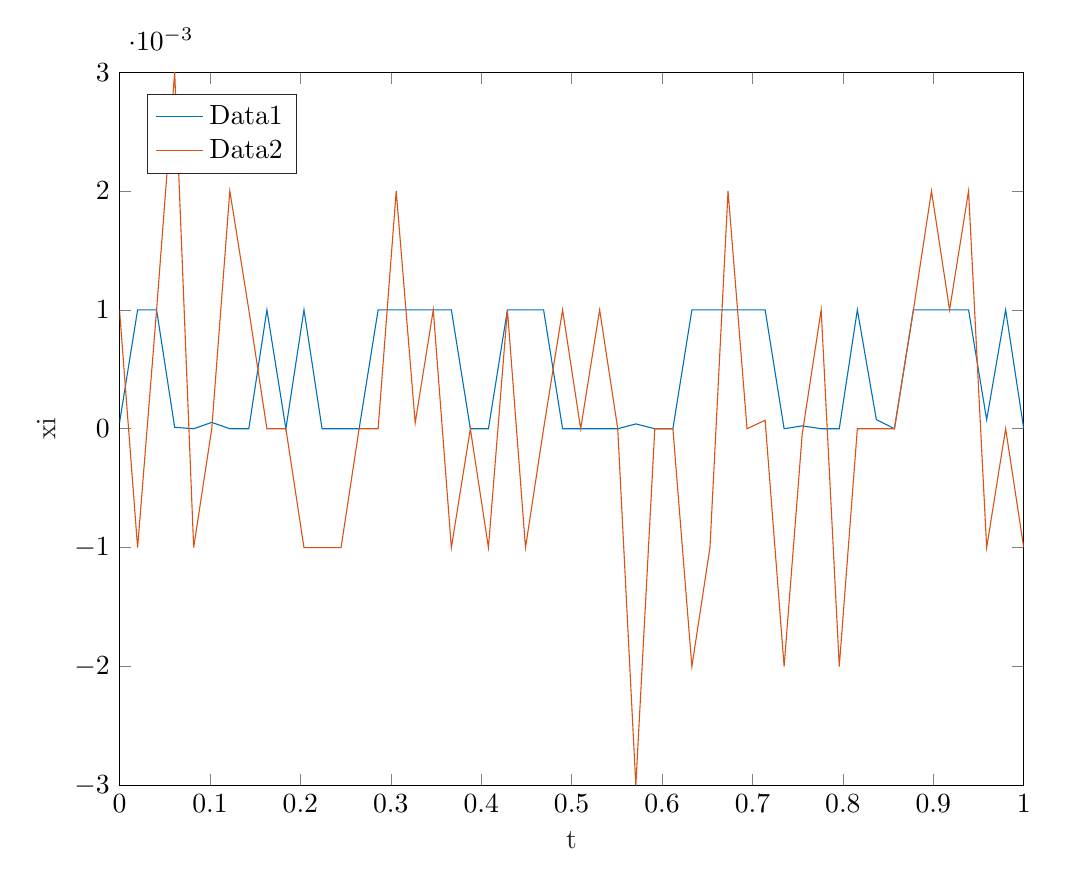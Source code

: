 % This file was created by matlab2tikz.
%
%The latest updates can be retrieved from
%  http://www.mathworks.com/matlabcentral/fileexchange/22022-matlab2tikz-matlab2tikz
%where you can also make suggestions and rate matlab2tikz.
%
\definecolor{mycolor1}{rgb}{0.0,0.447,0.741}%
\definecolor{mycolor2}{rgb}{0.85,0.325,0.098}%
%
\begin{tikzpicture}

\begin{axis}[%
width=4.521in,
height=3.566in,
at={(0.758in,0.481in)},
scale only axis,
xmin=0,
xmax=1,
xlabel style={font=\color{white!15!black}},
xlabel={t},
ymin=-0.003,
ymax=0.003,
ylabel style={font=\color{white!15!black}},
ylabel={xi},
axis background/.style={fill=white},
legend style={at={(0.03,0.97)}, anchor=north west, legend cell align=left, align=left, draw=white!15!black}
]
\addplot [color=mycolor1]
  table[row sep=crcr]{%
0	4.963e-05\\
0.02	0.001\\
0.041	0.001\\
0.061	1.203e-05\\
0.082	0.0\\
0.102	5.343e-05\\
0.122	0.0\\
0.143	0.0\\
0.163	0.001\\
0.184	0.0\\
0.204	0.001\\
0.224	0.0\\
0.245	0.0\\
0.265	0.0\\
0.286	0.001\\
0.306	0.001\\
0.327	0.001\\
0.347	0.001\\
0.367	0.001\\
0.388	0.0\\
0.408	0.0\\
0.429	0.001\\
0.449	0.001\\
0.469	0.001\\
0.49	0.0\\
0.51	0.0\\
0.531	0.0\\
0.551	0.0\\
0.571	4.064e-05\\
0.592	0.0\\
0.612	0.0\\
0.633	0.001\\
0.653	0.001\\
0.673	0.001\\
0.694	0.001\\
0.714	0.001\\
0.735	0.0\\
0.755	2.413e-05\\
0.776	0.0\\
0.796	0.0\\
0.816	0.001\\
0.837	7.714e-05\\
0.857	0.0\\
0.878	0.001\\
0.898	0.001\\
0.918	0.001\\
0.939	0.001\\
0.959	7.585e-05\\
0.98	0.001\\
1	0.0\\
};
\addlegendentry{Data1}

\addplot [color=mycolor2]
  table[row sep=crcr]{%
0	0.001\\
0.02	-0.001\\
0.041	0.001\\
0.061	0.003\\
0.082	-0.001\\
0.102	-0.0\\
0.122	0.002\\
0.143	0.001\\
0.163	0.0\\
0.184	-0.0\\
0.204	-0.001\\
0.224	-0.001\\
0.245	-0.001\\
0.265	0.0\\
0.286	0.0\\
0.306	0.002\\
0.327	4.864e-05\\
0.347	0.001\\
0.367	-0.001\\
0.388	0.0\\
0.408	-0.001\\
0.429	0.001\\
0.449	-0.001\\
0.469	0.0\\
0.49	0.001\\
0.51	0.0\\
0.531	0.001\\
0.551	-0.0\\
0.571	-0.003\\
0.592	-0.0\\
0.612	0.0\\
0.633	-0.002\\
0.653	-0.001\\
0.673	0.002\\
0.694	-0.0\\
0.714	7.144e-05\\
0.735	-0.002\\
0.755	-4.704e-05\\
0.776	0.001\\
0.796	-0.002\\
0.816	-0.0\\
0.837	-0.0\\
0.857	0.0\\
0.878	0.001\\
0.898	0.002\\
0.918	0.001\\
0.939	0.002\\
0.959	-0.001\\
0.98	-0.0\\
1	-0.001\\
};
\addlegendentry{Data2}

\end{axis}
\end{tikzpicture}%